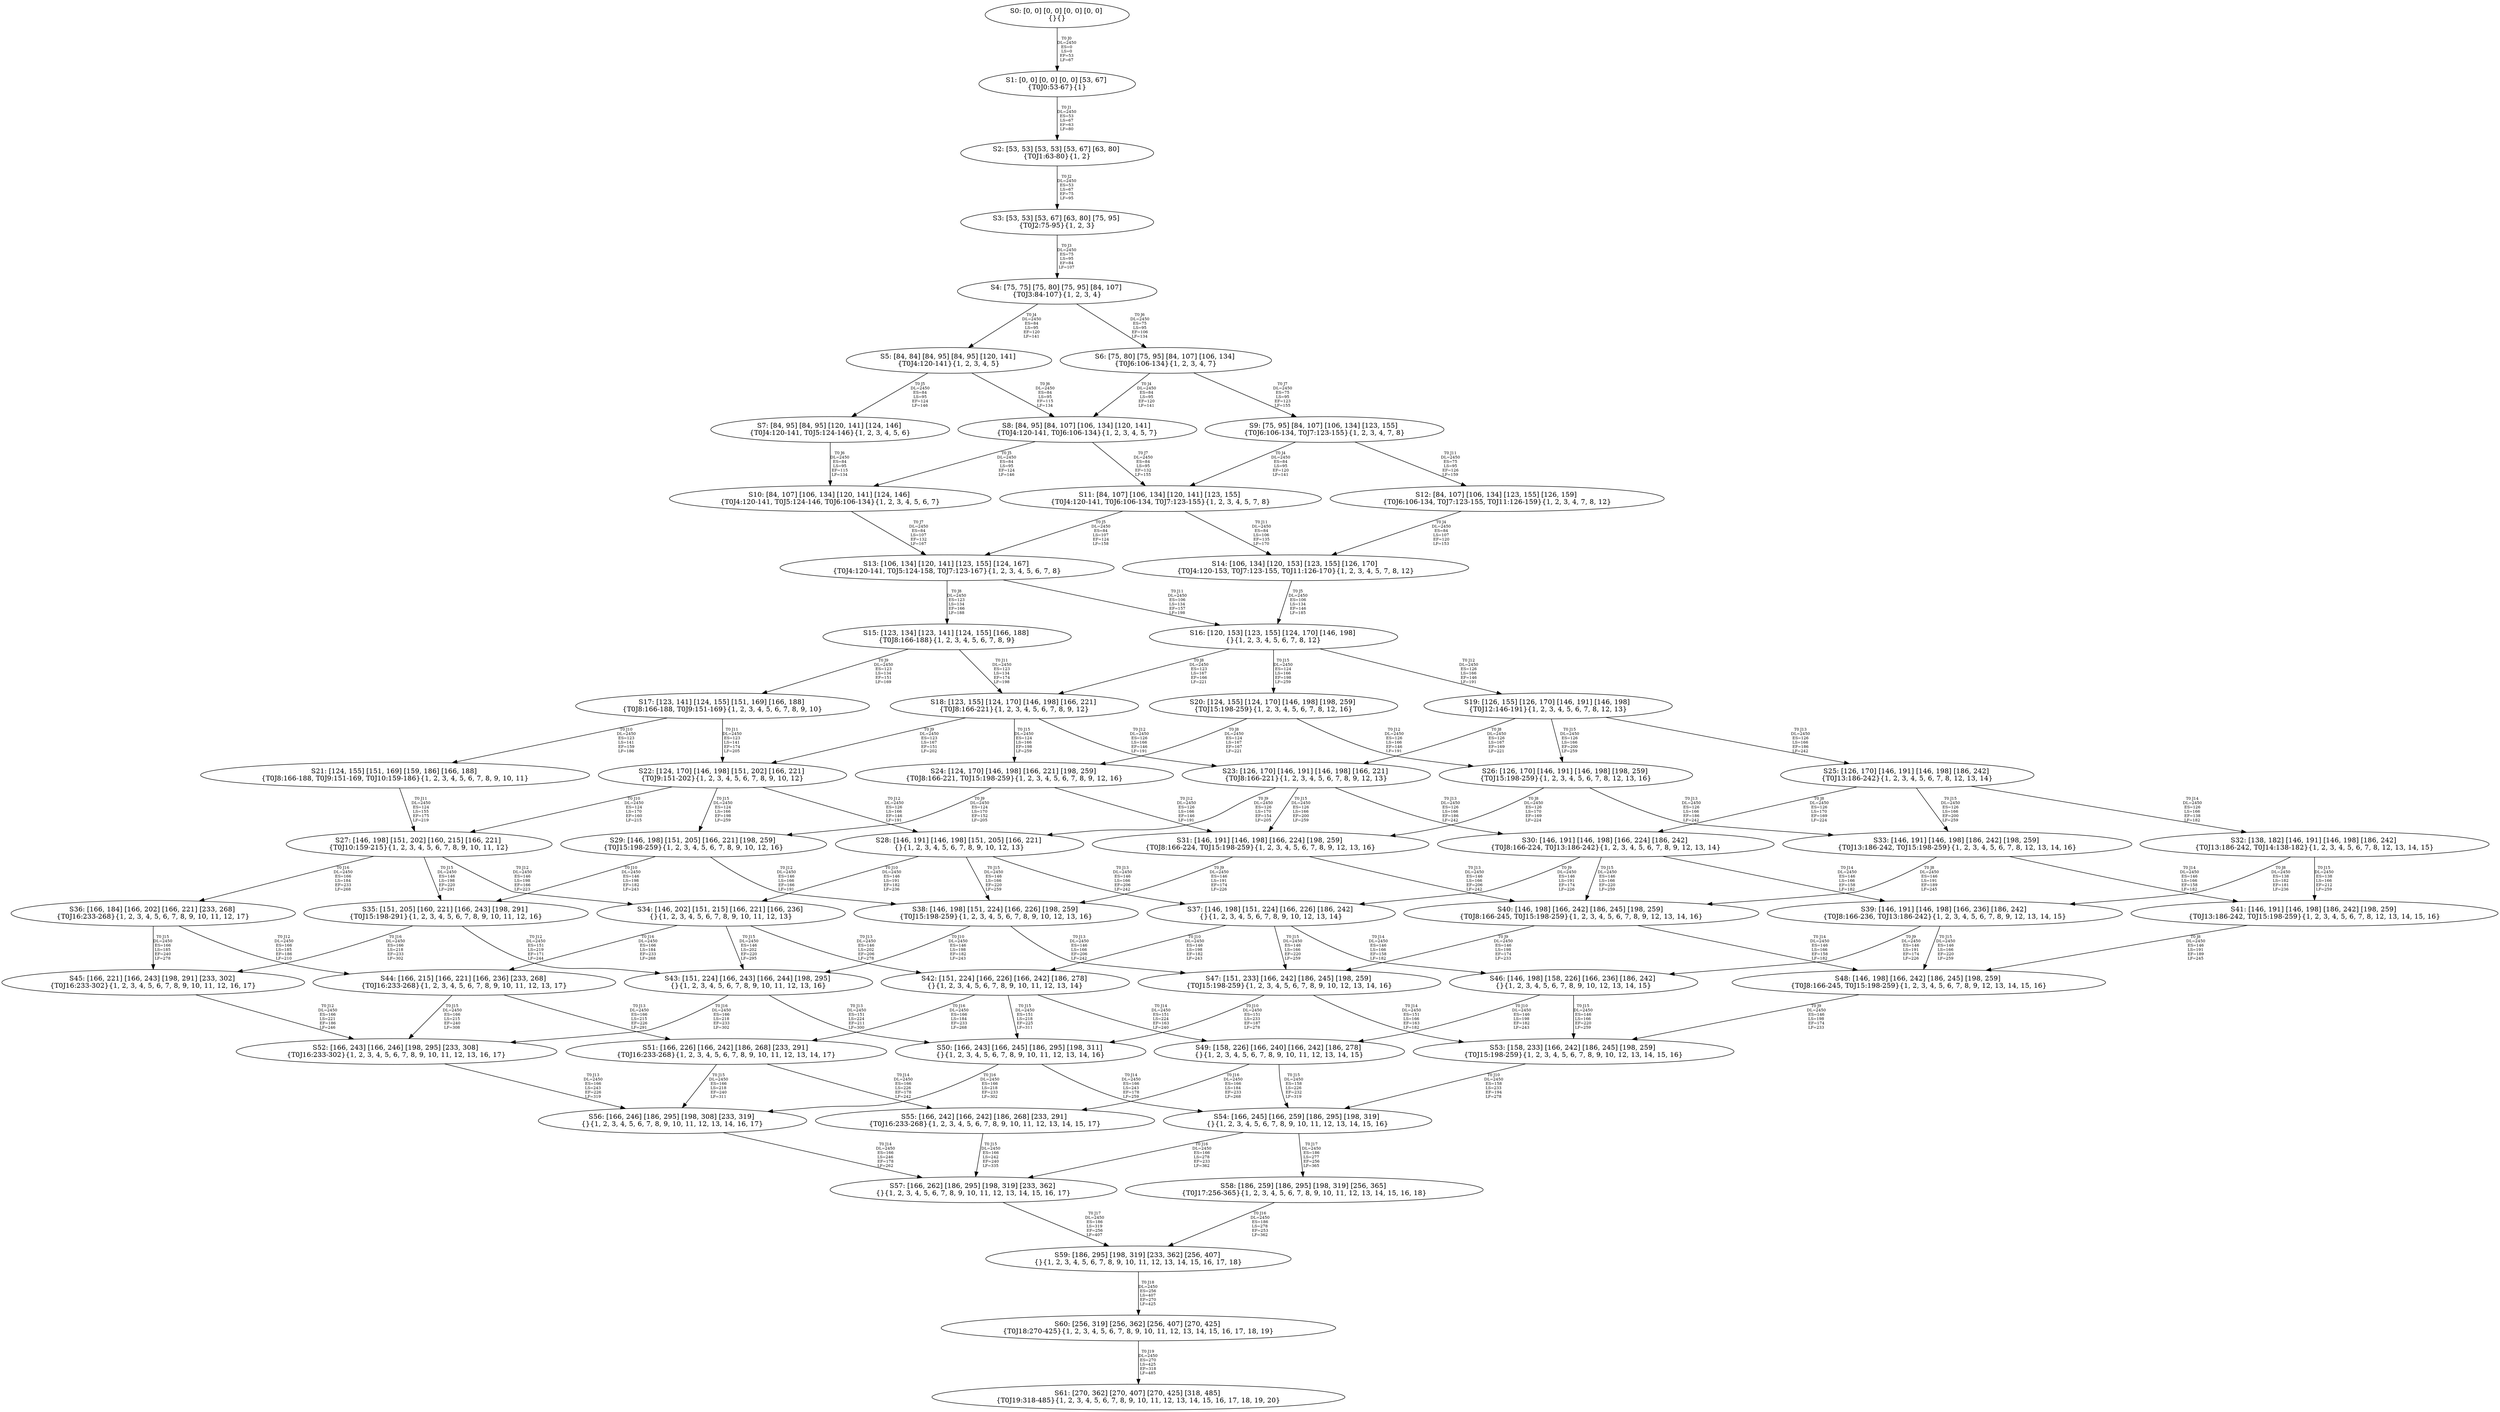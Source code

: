 digraph {
	S0[label="S0: [0, 0] [0, 0] [0, 0] [0, 0] \n{}{}"];
	S1[label="S1: [0, 0] [0, 0] [0, 0] [53, 67] \n{T0J0:53-67}{1}"];
	S2[label="S2: [53, 53] [53, 53] [53, 67] [63, 80] \n{T0J1:63-80}{1, 2}"];
	S3[label="S3: [53, 53] [53, 67] [63, 80] [75, 95] \n{T0J2:75-95}{1, 2, 3}"];
	S4[label="S4: [75, 75] [75, 80] [75, 95] [84, 107] \n{T0J3:84-107}{1, 2, 3, 4}"];
	S5[label="S5: [84, 84] [84, 95] [84, 95] [120, 141] \n{T0J4:120-141}{1, 2, 3, 4, 5}"];
	S6[label="S6: [75, 80] [75, 95] [84, 107] [106, 134] \n{T0J6:106-134}{1, 2, 3, 4, 7}"];
	S7[label="S7: [84, 95] [84, 95] [120, 141] [124, 146] \n{T0J4:120-141, T0J5:124-146}{1, 2, 3, 4, 5, 6}"];
	S8[label="S8: [84, 95] [84, 107] [106, 134] [120, 141] \n{T0J4:120-141, T0J6:106-134}{1, 2, 3, 4, 5, 7}"];
	S9[label="S9: [75, 95] [84, 107] [106, 134] [123, 155] \n{T0J6:106-134, T0J7:123-155}{1, 2, 3, 4, 7, 8}"];
	S10[label="S10: [84, 107] [106, 134] [120, 141] [124, 146] \n{T0J4:120-141, T0J5:124-146, T0J6:106-134}{1, 2, 3, 4, 5, 6, 7}"];
	S11[label="S11: [84, 107] [106, 134] [120, 141] [123, 155] \n{T0J4:120-141, T0J6:106-134, T0J7:123-155}{1, 2, 3, 4, 5, 7, 8}"];
	S12[label="S12: [84, 107] [106, 134] [123, 155] [126, 159] \n{T0J6:106-134, T0J7:123-155, T0J11:126-159}{1, 2, 3, 4, 7, 8, 12}"];
	S13[label="S13: [106, 134] [120, 141] [123, 155] [124, 167] \n{T0J4:120-141, T0J5:124-158, T0J7:123-167}{1, 2, 3, 4, 5, 6, 7, 8}"];
	S14[label="S14: [106, 134] [120, 153] [123, 155] [126, 170] \n{T0J4:120-153, T0J7:123-155, T0J11:126-170}{1, 2, 3, 4, 5, 7, 8, 12}"];
	S15[label="S15: [123, 134] [123, 141] [124, 155] [166, 188] \n{T0J8:166-188}{1, 2, 3, 4, 5, 6, 7, 8, 9}"];
	S16[label="S16: [120, 153] [123, 155] [124, 170] [146, 198] \n{}{1, 2, 3, 4, 5, 6, 7, 8, 12}"];
	S17[label="S17: [123, 141] [124, 155] [151, 169] [166, 188] \n{T0J8:166-188, T0J9:151-169}{1, 2, 3, 4, 5, 6, 7, 8, 9, 10}"];
	S18[label="S18: [123, 155] [124, 170] [146, 198] [166, 221] \n{T0J8:166-221}{1, 2, 3, 4, 5, 6, 7, 8, 9, 12}"];
	S19[label="S19: [126, 155] [126, 170] [146, 191] [146, 198] \n{T0J12:146-191}{1, 2, 3, 4, 5, 6, 7, 8, 12, 13}"];
	S20[label="S20: [124, 155] [124, 170] [146, 198] [198, 259] \n{T0J15:198-259}{1, 2, 3, 4, 5, 6, 7, 8, 12, 16}"];
	S21[label="S21: [124, 155] [151, 169] [159, 186] [166, 188] \n{T0J8:166-188, T0J9:151-169, T0J10:159-186}{1, 2, 3, 4, 5, 6, 7, 8, 9, 10, 11}"];
	S22[label="S22: [124, 170] [146, 198] [151, 202] [166, 221] \n{T0J9:151-202}{1, 2, 3, 4, 5, 6, 7, 8, 9, 10, 12}"];
	S23[label="S23: [126, 170] [146, 191] [146, 198] [166, 221] \n{T0J8:166-221}{1, 2, 3, 4, 5, 6, 7, 8, 9, 12, 13}"];
	S24[label="S24: [124, 170] [146, 198] [166, 221] [198, 259] \n{T0J8:166-221, T0J15:198-259}{1, 2, 3, 4, 5, 6, 7, 8, 9, 12, 16}"];
	S25[label="S25: [126, 170] [146, 191] [146, 198] [186, 242] \n{T0J13:186-242}{1, 2, 3, 4, 5, 6, 7, 8, 12, 13, 14}"];
	S26[label="S26: [126, 170] [146, 191] [146, 198] [198, 259] \n{T0J15:198-259}{1, 2, 3, 4, 5, 6, 7, 8, 12, 13, 16}"];
	S27[label="S27: [146, 198] [151, 202] [160, 215] [166, 221] \n{T0J10:159-215}{1, 2, 3, 4, 5, 6, 7, 8, 9, 10, 11, 12}"];
	S28[label="S28: [146, 191] [146, 198] [151, 205] [166, 221] \n{}{1, 2, 3, 4, 5, 6, 7, 8, 9, 10, 12, 13}"];
	S29[label="S29: [146, 198] [151, 205] [166, 221] [198, 259] \n{T0J15:198-259}{1, 2, 3, 4, 5, 6, 7, 8, 9, 10, 12, 16}"];
	S30[label="S30: [146, 191] [146, 198] [166, 224] [186, 242] \n{T0J8:166-224, T0J13:186-242}{1, 2, 3, 4, 5, 6, 7, 8, 9, 12, 13, 14}"];
	S31[label="S31: [146, 191] [146, 198] [166, 224] [198, 259] \n{T0J8:166-224, T0J15:198-259}{1, 2, 3, 4, 5, 6, 7, 8, 9, 12, 13, 16}"];
	S32[label="S32: [138, 182] [146, 191] [146, 198] [186, 242] \n{T0J13:186-242, T0J14:138-182}{1, 2, 3, 4, 5, 6, 7, 8, 12, 13, 14, 15}"];
	S33[label="S33: [146, 191] [146, 198] [186, 242] [198, 259] \n{T0J13:186-242, T0J15:198-259}{1, 2, 3, 4, 5, 6, 7, 8, 12, 13, 14, 16}"];
	S34[label="S34: [146, 202] [151, 215] [166, 221] [166, 236] \n{}{1, 2, 3, 4, 5, 6, 7, 8, 9, 10, 11, 12, 13}"];
	S35[label="S35: [151, 205] [160, 221] [166, 243] [198, 291] \n{T0J15:198-291}{1, 2, 3, 4, 5, 6, 7, 8, 9, 10, 11, 12, 16}"];
	S36[label="S36: [166, 184] [166, 202] [166, 221] [233, 268] \n{T0J16:233-268}{1, 2, 3, 4, 5, 6, 7, 8, 9, 10, 11, 12, 17}"];
	S37[label="S37: [146, 198] [151, 224] [166, 226] [186, 242] \n{}{1, 2, 3, 4, 5, 6, 7, 8, 9, 10, 12, 13, 14}"];
	S38[label="S38: [146, 198] [151, 224] [166, 226] [198, 259] \n{T0J15:198-259}{1, 2, 3, 4, 5, 6, 7, 8, 9, 10, 12, 13, 16}"];
	S39[label="S39: [146, 191] [146, 198] [166, 236] [186, 242] \n{T0J8:166-236, T0J13:186-242}{1, 2, 3, 4, 5, 6, 7, 8, 9, 12, 13, 14, 15}"];
	S40[label="S40: [146, 198] [166, 242] [186, 245] [198, 259] \n{T0J8:166-245, T0J15:198-259}{1, 2, 3, 4, 5, 6, 7, 8, 9, 12, 13, 14, 16}"];
	S41[label="S41: [146, 191] [146, 198] [186, 242] [198, 259] \n{T0J13:186-242, T0J15:198-259}{1, 2, 3, 4, 5, 6, 7, 8, 12, 13, 14, 15, 16}"];
	S42[label="S42: [151, 224] [166, 226] [166, 242] [186, 278] \n{}{1, 2, 3, 4, 5, 6, 7, 8, 9, 10, 11, 12, 13, 14}"];
	S43[label="S43: [151, 224] [166, 243] [166, 244] [198, 295] \n{}{1, 2, 3, 4, 5, 6, 7, 8, 9, 10, 11, 12, 13, 16}"];
	S44[label="S44: [166, 215] [166, 221] [166, 236] [233, 268] \n{T0J16:233-268}{1, 2, 3, 4, 5, 6, 7, 8, 9, 10, 11, 12, 13, 17}"];
	S45[label="S45: [166, 221] [166, 243] [198, 291] [233, 302] \n{T0J16:233-302}{1, 2, 3, 4, 5, 6, 7, 8, 9, 10, 11, 12, 16, 17}"];
	S46[label="S46: [146, 198] [158, 226] [166, 236] [186, 242] \n{}{1, 2, 3, 4, 5, 6, 7, 8, 9, 10, 12, 13, 14, 15}"];
	S47[label="S47: [151, 233] [166, 242] [186, 245] [198, 259] \n{T0J15:198-259}{1, 2, 3, 4, 5, 6, 7, 8, 9, 10, 12, 13, 14, 16}"];
	S48[label="S48: [146, 198] [166, 242] [186, 245] [198, 259] \n{T0J8:166-245, T0J15:198-259}{1, 2, 3, 4, 5, 6, 7, 8, 9, 12, 13, 14, 15, 16}"];
	S49[label="S49: [158, 226] [166, 240] [166, 242] [186, 278] \n{}{1, 2, 3, 4, 5, 6, 7, 8, 9, 10, 11, 12, 13, 14, 15}"];
	S50[label="S50: [166, 243] [166, 245] [186, 295] [198, 311] \n{}{1, 2, 3, 4, 5, 6, 7, 8, 9, 10, 11, 12, 13, 14, 16}"];
	S51[label="S51: [166, 226] [166, 242] [186, 268] [233, 291] \n{T0J16:233-268}{1, 2, 3, 4, 5, 6, 7, 8, 9, 10, 11, 12, 13, 14, 17}"];
	S52[label="S52: [166, 243] [166, 246] [198, 295] [233, 308] \n{T0J16:233-302}{1, 2, 3, 4, 5, 6, 7, 8, 9, 10, 11, 12, 13, 16, 17}"];
	S53[label="S53: [158, 233] [166, 242] [186, 245] [198, 259] \n{T0J15:198-259}{1, 2, 3, 4, 5, 6, 7, 8, 9, 10, 12, 13, 14, 15, 16}"];
	S54[label="S54: [166, 245] [166, 259] [186, 295] [198, 319] \n{}{1, 2, 3, 4, 5, 6, 7, 8, 9, 10, 11, 12, 13, 14, 15, 16}"];
	S55[label="S55: [166, 242] [166, 242] [186, 268] [233, 291] \n{T0J16:233-268}{1, 2, 3, 4, 5, 6, 7, 8, 9, 10, 11, 12, 13, 14, 15, 17}"];
	S56[label="S56: [166, 246] [186, 295] [198, 308] [233, 319] \n{}{1, 2, 3, 4, 5, 6, 7, 8, 9, 10, 11, 12, 13, 14, 16, 17}"];
	S57[label="S57: [166, 262] [186, 295] [198, 319] [233, 362] \n{}{1, 2, 3, 4, 5, 6, 7, 8, 9, 10, 11, 12, 13, 14, 15, 16, 17}"];
	S58[label="S58: [186, 259] [186, 295] [198, 319] [256, 365] \n{T0J17:256-365}{1, 2, 3, 4, 5, 6, 7, 8, 9, 10, 11, 12, 13, 14, 15, 16, 18}"];
	S59[label="S59: [186, 295] [198, 319] [233, 362] [256, 407] \n{}{1, 2, 3, 4, 5, 6, 7, 8, 9, 10, 11, 12, 13, 14, 15, 16, 17, 18}"];
	S60[label="S60: [256, 319] [256, 362] [256, 407] [270, 425] \n{T0J18:270-425}{1, 2, 3, 4, 5, 6, 7, 8, 9, 10, 11, 12, 13, 14, 15, 16, 17, 18, 19}"];
	S61[label="S61: [270, 362] [270, 407] [270, 425] [318, 485] \n{T0J19:318-485}{1, 2, 3, 4, 5, 6, 7, 8, 9, 10, 11, 12, 13, 14, 15, 16, 17, 18, 19, 20}"];
	S0 -> S1[label="T0 J0\nDL=2450\nES=0\nLS=0\nEF=53\nLF=67",fontsize=8];
	S1 -> S2[label="T0 J1\nDL=2450\nES=53\nLS=67\nEF=63\nLF=80",fontsize=8];
	S2 -> S3[label="T0 J2\nDL=2450\nES=53\nLS=67\nEF=75\nLF=95",fontsize=8];
	S3 -> S4[label="T0 J3\nDL=2450\nES=75\nLS=95\nEF=84\nLF=107",fontsize=8];
	S4 -> S5[label="T0 J4\nDL=2450\nES=84\nLS=95\nEF=120\nLF=141",fontsize=8];
	S4 -> S6[label="T0 J6\nDL=2450\nES=75\nLS=95\nEF=106\nLF=134",fontsize=8];
	S5 -> S7[label="T0 J5\nDL=2450\nES=84\nLS=95\nEF=124\nLF=146",fontsize=8];
	S5 -> S8[label="T0 J6\nDL=2450\nES=84\nLS=95\nEF=115\nLF=134",fontsize=8];
	S6 -> S8[label="T0 J4\nDL=2450\nES=84\nLS=95\nEF=120\nLF=141",fontsize=8];
	S6 -> S9[label="T0 J7\nDL=2450\nES=75\nLS=95\nEF=123\nLF=155",fontsize=8];
	S7 -> S10[label="T0 J6\nDL=2450\nES=84\nLS=95\nEF=115\nLF=134",fontsize=8];
	S8 -> S10[label="T0 J5\nDL=2450\nES=84\nLS=95\nEF=124\nLF=146",fontsize=8];
	S8 -> S11[label="T0 J7\nDL=2450\nES=84\nLS=95\nEF=132\nLF=155",fontsize=8];
	S9 -> S11[label="T0 J4\nDL=2450\nES=84\nLS=95\nEF=120\nLF=141",fontsize=8];
	S9 -> S12[label="T0 J11\nDL=2450\nES=75\nLS=95\nEF=126\nLF=159",fontsize=8];
	S10 -> S13[label="T0 J7\nDL=2450\nES=84\nLS=107\nEF=132\nLF=167",fontsize=8];
	S11 -> S13[label="T0 J5\nDL=2450\nES=84\nLS=107\nEF=124\nLF=158",fontsize=8];
	S11 -> S14[label="T0 J11\nDL=2450\nES=84\nLS=106\nEF=135\nLF=170",fontsize=8];
	S12 -> S14[label="T0 J4\nDL=2450\nES=84\nLS=107\nEF=120\nLF=153",fontsize=8];
	S13 -> S15[label="T0 J8\nDL=2450\nES=123\nLS=134\nEF=166\nLF=188",fontsize=8];
	S13 -> S16[label="T0 J11\nDL=2450\nES=106\nLS=134\nEF=157\nLF=198",fontsize=8];
	S14 -> S16[label="T0 J5\nDL=2450\nES=106\nLS=134\nEF=146\nLF=185",fontsize=8];
	S15 -> S17[label="T0 J9\nDL=2450\nES=123\nLS=134\nEF=151\nLF=169",fontsize=8];
	S15 -> S18[label="T0 J11\nDL=2450\nES=123\nLS=134\nEF=174\nLF=198",fontsize=8];
	S16 -> S18[label="T0 J8\nDL=2450\nES=123\nLS=167\nEF=166\nLF=221",fontsize=8];
	S16 -> S19[label="T0 J12\nDL=2450\nES=126\nLS=166\nEF=146\nLF=191",fontsize=8];
	S16 -> S20[label="T0 J15\nDL=2450\nES=124\nLS=166\nEF=198\nLF=259",fontsize=8];
	S17 -> S21[label="T0 J10\nDL=2450\nES=123\nLS=141\nEF=159\nLF=186",fontsize=8];
	S17 -> S22[label="T0 J11\nDL=2450\nES=123\nLS=141\nEF=174\nLF=205",fontsize=8];
	S18 -> S22[label="T0 J9\nDL=2450\nES=123\nLS=167\nEF=151\nLF=202",fontsize=8];
	S18 -> S23[label="T0 J12\nDL=2450\nES=126\nLS=166\nEF=146\nLF=191",fontsize=8];
	S18 -> S24[label="T0 J15\nDL=2450\nES=124\nLS=166\nEF=198\nLF=259",fontsize=8];
	S19 -> S23[label="T0 J8\nDL=2450\nES=126\nLS=167\nEF=169\nLF=221",fontsize=8];
	S19 -> S25[label="T0 J13\nDL=2450\nES=126\nLS=166\nEF=186\nLF=242",fontsize=8];
	S19 -> S26[label="T0 J15\nDL=2450\nES=126\nLS=166\nEF=200\nLF=259",fontsize=8];
	S20 -> S24[label="T0 J8\nDL=2450\nES=124\nLS=167\nEF=167\nLF=221",fontsize=8];
	S20 -> S26[label="T0 J12\nDL=2450\nES=126\nLS=166\nEF=146\nLF=191",fontsize=8];
	S21 -> S27[label="T0 J11\nDL=2450\nES=124\nLS=155\nEF=175\nLF=219",fontsize=8];
	S22 -> S27[label="T0 J10\nDL=2450\nES=124\nLS=170\nEF=160\nLF=215",fontsize=8];
	S22 -> S28[label="T0 J12\nDL=2450\nES=126\nLS=166\nEF=146\nLF=191",fontsize=8];
	S22 -> S29[label="T0 J15\nDL=2450\nES=124\nLS=166\nEF=198\nLF=259",fontsize=8];
	S23 -> S28[label="T0 J9\nDL=2450\nES=126\nLS=170\nEF=154\nLF=205",fontsize=8];
	S23 -> S30[label="T0 J13\nDL=2450\nES=126\nLS=166\nEF=186\nLF=242",fontsize=8];
	S23 -> S31[label="T0 J15\nDL=2450\nES=126\nLS=166\nEF=200\nLF=259",fontsize=8];
	S24 -> S29[label="T0 J9\nDL=2450\nES=124\nLS=170\nEF=152\nLF=205",fontsize=8];
	S24 -> S31[label="T0 J12\nDL=2450\nES=126\nLS=166\nEF=146\nLF=191",fontsize=8];
	S25 -> S30[label="T0 J8\nDL=2450\nES=126\nLS=170\nEF=169\nLF=224",fontsize=8];
	S25 -> S32[label="T0 J14\nDL=2450\nES=126\nLS=166\nEF=138\nLF=182",fontsize=8];
	S25 -> S33[label="T0 J15\nDL=2450\nES=126\nLS=166\nEF=200\nLF=259",fontsize=8];
	S26 -> S31[label="T0 J8\nDL=2450\nES=126\nLS=170\nEF=169\nLF=224",fontsize=8];
	S26 -> S33[label="T0 J13\nDL=2450\nES=126\nLS=166\nEF=186\nLF=242",fontsize=8];
	S27 -> S34[label="T0 J12\nDL=2450\nES=146\nLS=198\nEF=166\nLF=223",fontsize=8];
	S27 -> S35[label="T0 J15\nDL=2450\nES=146\nLS=198\nEF=220\nLF=291",fontsize=8];
	S27 -> S36[label="T0 J16\nDL=2450\nES=166\nLS=184\nEF=233\nLF=268",fontsize=8];
	S28 -> S34[label="T0 J10\nDL=2450\nES=146\nLS=191\nEF=182\nLF=236",fontsize=8];
	S28 -> S37[label="T0 J13\nDL=2450\nES=146\nLS=166\nEF=206\nLF=242",fontsize=8];
	S28 -> S38[label="T0 J15\nDL=2450\nES=146\nLS=166\nEF=220\nLF=259",fontsize=8];
	S29 -> S35[label="T0 J10\nDL=2450\nES=146\nLS=198\nEF=182\nLF=243",fontsize=8];
	S29 -> S38[label="T0 J12\nDL=2450\nES=146\nLS=166\nEF=166\nLF=191",fontsize=8];
	S30 -> S37[label="T0 J9\nDL=2450\nES=146\nLS=191\nEF=174\nLF=226",fontsize=8];
	S30 -> S39[label="T0 J14\nDL=2450\nES=146\nLS=166\nEF=158\nLF=182",fontsize=8];
	S30 -> S40[label="T0 J15\nDL=2450\nES=146\nLS=166\nEF=220\nLF=259",fontsize=8];
	S31 -> S38[label="T0 J9\nDL=2450\nES=146\nLS=191\nEF=174\nLF=226",fontsize=8];
	S31 -> S40[label="T0 J13\nDL=2450\nES=146\nLS=166\nEF=206\nLF=242",fontsize=8];
	S32 -> S39[label="T0 J8\nDL=2450\nES=138\nLS=182\nEF=181\nLF=236",fontsize=8];
	S32 -> S41[label="T0 J15\nDL=2450\nES=138\nLS=166\nEF=212\nLF=259",fontsize=8];
	S33 -> S40[label="T0 J8\nDL=2450\nES=146\nLS=191\nEF=189\nLF=245",fontsize=8];
	S33 -> S41[label="T0 J14\nDL=2450\nES=146\nLS=166\nEF=158\nLF=182",fontsize=8];
	S34 -> S42[label="T0 J13\nDL=2450\nES=146\nLS=202\nEF=206\nLF=278",fontsize=8];
	S34 -> S43[label="T0 J15\nDL=2450\nES=146\nLS=202\nEF=220\nLF=295",fontsize=8];
	S34 -> S44[label="T0 J16\nDL=2450\nES=166\nLS=184\nEF=233\nLF=268",fontsize=8];
	S35 -> S43[label="T0 J12\nDL=2450\nES=151\nLS=219\nEF=171\nLF=244",fontsize=8];
	S35 -> S45[label="T0 J16\nDL=2450\nES=166\nLS=218\nEF=233\nLF=302",fontsize=8];
	S36 -> S44[label="T0 J12\nDL=2450\nES=166\nLS=185\nEF=186\nLF=210",fontsize=8];
	S36 -> S45[label="T0 J15\nDL=2450\nES=166\nLS=185\nEF=240\nLF=278",fontsize=8];
	S37 -> S42[label="T0 J10\nDL=2450\nES=146\nLS=198\nEF=182\nLF=243",fontsize=8];
	S37 -> S46[label="T0 J14\nDL=2450\nES=146\nLS=166\nEF=158\nLF=182",fontsize=8];
	S37 -> S47[label="T0 J15\nDL=2450\nES=146\nLS=166\nEF=220\nLF=259",fontsize=8];
	S38 -> S43[label="T0 J10\nDL=2450\nES=146\nLS=198\nEF=182\nLF=243",fontsize=8];
	S38 -> S47[label="T0 J13\nDL=2450\nES=146\nLS=166\nEF=206\nLF=242",fontsize=8];
	S39 -> S46[label="T0 J9\nDL=2450\nES=146\nLS=191\nEF=174\nLF=226",fontsize=8];
	S39 -> S48[label="T0 J15\nDL=2450\nES=146\nLS=166\nEF=220\nLF=259",fontsize=8];
	S40 -> S47[label="T0 J9\nDL=2450\nES=146\nLS=198\nEF=174\nLF=233",fontsize=8];
	S40 -> S48[label="T0 J14\nDL=2450\nES=146\nLS=166\nEF=158\nLF=182",fontsize=8];
	S41 -> S48[label="T0 J8\nDL=2450\nES=146\nLS=191\nEF=189\nLF=245",fontsize=8];
	S42 -> S49[label="T0 J14\nDL=2450\nES=151\nLS=224\nEF=163\nLF=240",fontsize=8];
	S42 -> S50[label="T0 J15\nDL=2450\nES=151\nLS=218\nEF=225\nLF=311",fontsize=8];
	S42 -> S51[label="T0 J16\nDL=2450\nES=166\nLS=184\nEF=233\nLF=268",fontsize=8];
	S43 -> S50[label="T0 J13\nDL=2450\nES=151\nLS=224\nEF=211\nLF=300",fontsize=8];
	S43 -> S52[label="T0 J16\nDL=2450\nES=166\nLS=218\nEF=233\nLF=302",fontsize=8];
	S44 -> S51[label="T0 J13\nDL=2450\nES=166\nLS=215\nEF=226\nLF=291",fontsize=8];
	S44 -> S52[label="T0 J15\nDL=2450\nES=166\nLS=215\nEF=240\nLF=308",fontsize=8];
	S45 -> S52[label="T0 J12\nDL=2450\nES=166\nLS=221\nEF=186\nLF=246",fontsize=8];
	S46 -> S49[label="T0 J10\nDL=2450\nES=146\nLS=198\nEF=182\nLF=243",fontsize=8];
	S46 -> S53[label="T0 J15\nDL=2450\nES=146\nLS=166\nEF=220\nLF=259",fontsize=8];
	S47 -> S50[label="T0 J10\nDL=2450\nES=151\nLS=233\nEF=187\nLF=278",fontsize=8];
	S47 -> S53[label="T0 J14\nDL=2450\nES=151\nLS=166\nEF=163\nLF=182",fontsize=8];
	S48 -> S53[label="T0 J9\nDL=2450\nES=146\nLS=198\nEF=174\nLF=233",fontsize=8];
	S49 -> S54[label="T0 J15\nDL=2450\nES=158\nLS=226\nEF=232\nLF=319",fontsize=8];
	S49 -> S55[label="T0 J16\nDL=2450\nES=166\nLS=184\nEF=233\nLF=268",fontsize=8];
	S50 -> S54[label="T0 J14\nDL=2450\nES=166\nLS=243\nEF=178\nLF=259",fontsize=8];
	S50 -> S56[label="T0 J16\nDL=2450\nES=166\nLS=218\nEF=233\nLF=302",fontsize=8];
	S51 -> S55[label="T0 J14\nDL=2450\nES=166\nLS=226\nEF=178\nLF=242",fontsize=8];
	S51 -> S56[label="T0 J15\nDL=2450\nES=166\nLS=218\nEF=240\nLF=311",fontsize=8];
	S52 -> S56[label="T0 J13\nDL=2450\nES=166\nLS=243\nEF=226\nLF=319",fontsize=8];
	S53 -> S54[label="T0 J10\nDL=2450\nES=158\nLS=233\nEF=194\nLF=278",fontsize=8];
	S54 -> S57[label="T0 J16\nDL=2450\nES=166\nLS=278\nEF=233\nLF=362",fontsize=8];
	S54 -> S58[label="T0 J17\nDL=2450\nES=186\nLS=277\nEF=256\nLF=365",fontsize=8];
	S55 -> S57[label="T0 J15\nDL=2450\nES=166\nLS=242\nEF=240\nLF=335",fontsize=8];
	S56 -> S57[label="T0 J14\nDL=2450\nES=166\nLS=246\nEF=178\nLF=262",fontsize=8];
	S57 -> S59[label="T0 J17\nDL=2450\nES=186\nLS=319\nEF=256\nLF=407",fontsize=8];
	S58 -> S59[label="T0 J16\nDL=2450\nES=186\nLS=278\nEF=253\nLF=362",fontsize=8];
	S59 -> S60[label="T0 J18\nDL=2450\nES=256\nLS=407\nEF=270\nLF=425",fontsize=8];
	S60 -> S61[label="T0 J19\nDL=2450\nES=270\nLS=425\nEF=318\nLF=485",fontsize=8];
}
